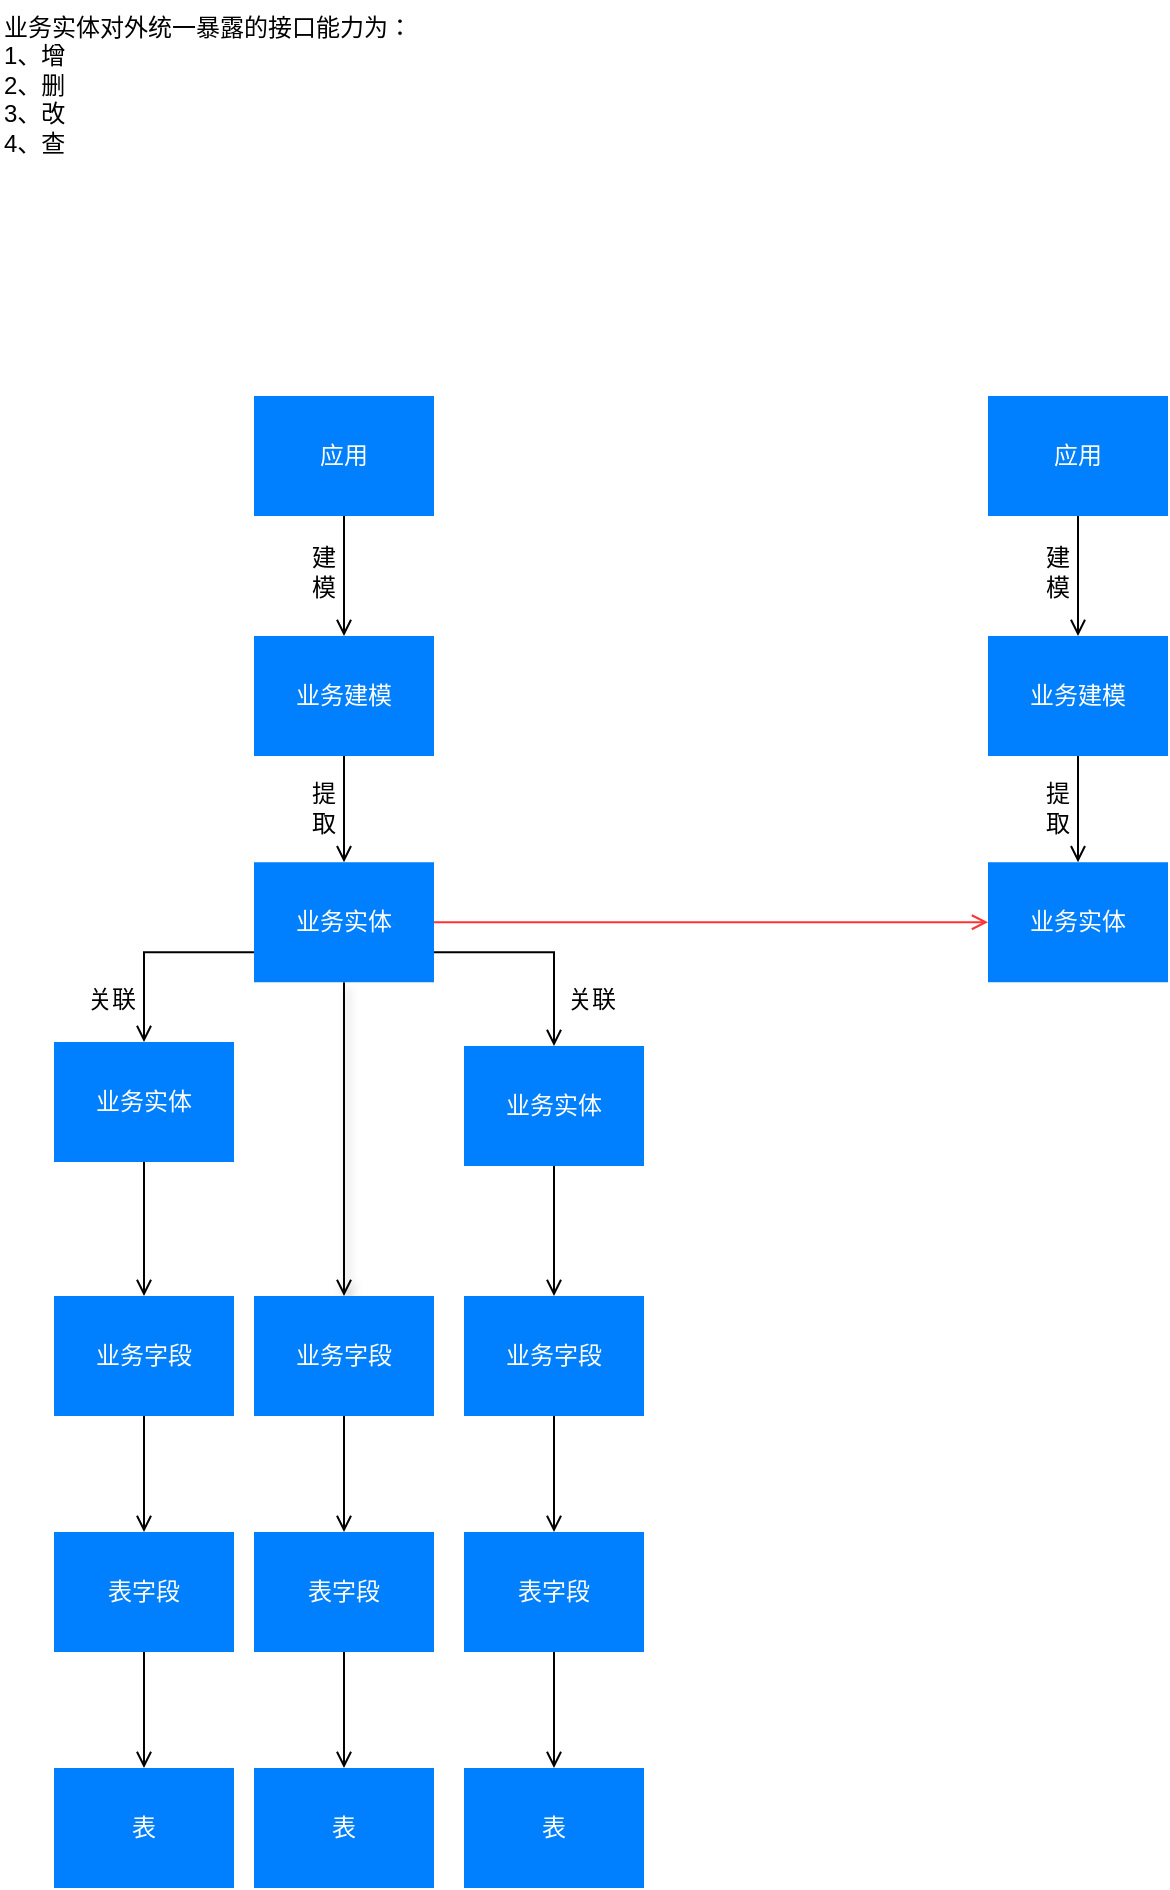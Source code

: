 <mxfile version="20.2.3" type="github">
  <diagram id="jyd061q0N29AtwrCHNUj" name="业务建模">
    <mxGraphModel dx="324" dy="599" grid="0" gridSize="10" guides="1" tooltips="1" connect="1" arrows="1" fold="1" page="1" pageScale="1" pageWidth="827" pageHeight="1169" math="0" shadow="0">
      <root>
        <mxCell id="0" />
        <mxCell id="1" parent="0" />
        <mxCell id="0eqRUm81GAXf0bMq9a5D-3" style="edgeStyle=orthogonalEdgeStyle;rounded=0;orthogonalLoop=1;jettySize=auto;html=1;exitX=0.5;exitY=1;exitDx=0;exitDy=0;endArrow=open;endFill=0;" edge="1" parent="1" source="0eqRUm81GAXf0bMq9a5D-1" target="0eqRUm81GAXf0bMq9a5D-2">
          <mxGeometry relative="1" as="geometry" />
        </mxCell>
        <mxCell id="0eqRUm81GAXf0bMq9a5D-1" value="&lt;font color=&quot;#ffffff&quot;&gt;业务建模&lt;/font&gt;" style="rounded=0;whiteSpace=wrap;html=1;fillColor=#007FFF;strokeColor=none;" vertex="1" parent="1">
          <mxGeometry x="996" y="335" width="90" height="60" as="geometry" />
        </mxCell>
        <mxCell id="wdmTi_9Xw0bsXk3dd9Mw-13" style="edgeStyle=orthogonalEdgeStyle;rounded=0;orthogonalLoop=1;jettySize=auto;html=1;fontSize=20;endArrow=open;endFill=0;exitX=0;exitY=0.75;exitDx=0;exitDy=0;" edge="1" parent="1" source="0eqRUm81GAXf0bMq9a5D-2" target="wdmTi_9Xw0bsXk3dd9Mw-12">
          <mxGeometry relative="1" as="geometry" />
        </mxCell>
        <mxCell id="wdmTi_9Xw0bsXk3dd9Mw-16" style="edgeStyle=orthogonalEdgeStyle;rounded=0;orthogonalLoop=1;jettySize=auto;html=1;exitX=1;exitY=0.5;exitDx=0;exitDy=0;fontSize=12;endArrow=open;endFill=0;fontColor=#FF3333;strokeColor=#FF3333;" edge="1" parent="1" source="0eqRUm81GAXf0bMq9a5D-2" target="wdmTi_9Xw0bsXk3dd9Mw-5">
          <mxGeometry relative="1" as="geometry" />
        </mxCell>
        <mxCell id="wdmTi_9Xw0bsXk3dd9Mw-17" style="edgeStyle=orthogonalEdgeStyle;rounded=0;orthogonalLoop=1;jettySize=auto;html=1;exitX=1;exitY=0.75;exitDx=0;exitDy=0;entryX=0.5;entryY=0;entryDx=0;entryDy=0;fontSize=12;endArrow=open;endFill=0;" edge="1" parent="1" source="0eqRUm81GAXf0bMq9a5D-2" target="wdmTi_9Xw0bsXk3dd9Mw-15">
          <mxGeometry relative="1" as="geometry" />
        </mxCell>
        <mxCell id="wdmTi_9Xw0bsXk3dd9Mw-28" style="edgeStyle=orthogonalEdgeStyle;rounded=0;orthogonalLoop=1;jettySize=auto;html=1;exitX=0.5;exitY=1;exitDx=0;exitDy=0;shadow=1;fontSize=12;fontColor=#FF3333;endArrow=open;endFill=0;strokeColor=#000000;" edge="1" parent="1" source="0eqRUm81GAXf0bMq9a5D-2" target="wdmTi_9Xw0bsXk3dd9Mw-22">
          <mxGeometry relative="1" as="geometry" />
        </mxCell>
        <mxCell id="0eqRUm81GAXf0bMq9a5D-2" value="&lt;font color=&quot;#ffffff&quot;&gt;业务实体&lt;/font&gt;" style="rounded=0;whiteSpace=wrap;html=1;fillColor=#007FFF;strokeColor=none;" vertex="1" parent="1">
          <mxGeometry x="996" y="448.12" width="90" height="60" as="geometry" />
        </mxCell>
        <mxCell id="0eqRUm81GAXf0bMq9a5D-4" value="提取" style="text;html=1;strokeColor=none;fillColor=none;align=center;verticalAlign=middle;whiteSpace=wrap;rounded=0;" vertex="1" parent="1">
          <mxGeometry x="1022" y="395" width="18" height="51" as="geometry" />
        </mxCell>
        <mxCell id="0eqRUm81GAXf0bMq9a5D-8" style="edgeStyle=orthogonalEdgeStyle;rounded=0;orthogonalLoop=1;jettySize=auto;html=1;entryX=0.5;entryY=0;entryDx=0;entryDy=0;endArrow=open;endFill=0;" edge="1" parent="1" source="0eqRUm81GAXf0bMq9a5D-7" target="0eqRUm81GAXf0bMq9a5D-1">
          <mxGeometry relative="1" as="geometry" />
        </mxCell>
        <mxCell id="0eqRUm81GAXf0bMq9a5D-7" value="&lt;font color=&quot;#ffffff&quot;&gt;应用&lt;/font&gt;" style="rounded=0;whiteSpace=wrap;html=1;fillColor=#007FFF;strokeColor=none;" vertex="1" parent="1">
          <mxGeometry x="996" y="215" width="90" height="60" as="geometry" />
        </mxCell>
        <mxCell id="0eqRUm81GAXf0bMq9a5D-9" value="建模" style="text;html=1;strokeColor=none;fillColor=none;align=center;verticalAlign=middle;whiteSpace=wrap;rounded=0;" vertex="1" parent="1">
          <mxGeometry x="1022" y="277" width="18" height="51" as="geometry" />
        </mxCell>
        <mxCell id="wdmTi_9Xw0bsXk3dd9Mw-2" style="edgeStyle=orthogonalEdgeStyle;rounded=0;orthogonalLoop=1;jettySize=auto;html=1;exitX=0.5;exitY=1;exitDx=0;exitDy=0;endArrow=open;endFill=0;" edge="1" parent="1" source="wdmTi_9Xw0bsXk3dd9Mw-3" target="wdmTi_9Xw0bsXk3dd9Mw-5">
          <mxGeometry relative="1" as="geometry" />
        </mxCell>
        <mxCell id="wdmTi_9Xw0bsXk3dd9Mw-3" value="&lt;font color=&quot;#ffffff&quot;&gt;业务建模&lt;/font&gt;" style="rounded=0;whiteSpace=wrap;html=1;fillColor=#007FFF;strokeColor=none;" vertex="1" parent="1">
          <mxGeometry x="1363" y="335" width="90" height="60" as="geometry" />
        </mxCell>
        <mxCell id="wdmTi_9Xw0bsXk3dd9Mw-5" value="&lt;font color=&quot;#ffffff&quot;&gt;业务实体&lt;/font&gt;" style="rounded=0;whiteSpace=wrap;html=1;fillColor=#007FFF;strokeColor=none;" vertex="1" parent="1">
          <mxGeometry x="1363" y="448.12" width="90" height="60" as="geometry" />
        </mxCell>
        <mxCell id="wdmTi_9Xw0bsXk3dd9Mw-6" value="提取" style="text;html=1;strokeColor=none;fillColor=none;align=center;verticalAlign=middle;whiteSpace=wrap;rounded=0;" vertex="1" parent="1">
          <mxGeometry x="1389" y="395" width="18" height="51" as="geometry" />
        </mxCell>
        <mxCell id="wdmTi_9Xw0bsXk3dd9Mw-8" style="edgeStyle=orthogonalEdgeStyle;rounded=0;orthogonalLoop=1;jettySize=auto;html=1;entryX=0.5;entryY=0;entryDx=0;entryDy=0;endArrow=open;endFill=0;" edge="1" parent="1" source="wdmTi_9Xw0bsXk3dd9Mw-9" target="wdmTi_9Xw0bsXk3dd9Mw-3">
          <mxGeometry relative="1" as="geometry" />
        </mxCell>
        <mxCell id="wdmTi_9Xw0bsXk3dd9Mw-9" value="&lt;font color=&quot;#ffffff&quot;&gt;应用&lt;/font&gt;" style="rounded=0;whiteSpace=wrap;html=1;fillColor=#007FFF;strokeColor=none;" vertex="1" parent="1">
          <mxGeometry x="1363" y="215" width="90" height="60" as="geometry" />
        </mxCell>
        <mxCell id="wdmTi_9Xw0bsXk3dd9Mw-10" value="建模" style="text;html=1;strokeColor=none;fillColor=none;align=center;verticalAlign=middle;whiteSpace=wrap;rounded=0;" vertex="1" parent="1">
          <mxGeometry x="1389" y="277" width="18" height="51" as="geometry" />
        </mxCell>
        <mxCell id="wdmTi_9Xw0bsXk3dd9Mw-27" style="edgeStyle=orthogonalEdgeStyle;rounded=0;orthogonalLoop=1;jettySize=auto;html=1;exitX=0.5;exitY=1;exitDx=0;exitDy=0;shadow=0;fontSize=12;fontColor=#FF3333;endArrow=open;endFill=0;strokeColor=#000000;" edge="1" parent="1" source="wdmTi_9Xw0bsXk3dd9Mw-12" target="wdmTi_9Xw0bsXk3dd9Mw-21">
          <mxGeometry relative="1" as="geometry" />
        </mxCell>
        <mxCell id="wdmTi_9Xw0bsXk3dd9Mw-12" value="&lt;font color=&quot;#ffffff&quot;&gt;业务实体&lt;/font&gt;" style="rounded=0;whiteSpace=wrap;html=1;fillColor=#007FFF;strokeColor=none;" vertex="1" parent="1">
          <mxGeometry x="896" y="538" width="90" height="60" as="geometry" />
        </mxCell>
        <mxCell id="wdmTi_9Xw0bsXk3dd9Mw-14" value="关联" style="text;html=1;strokeColor=none;fillColor=none;align=center;verticalAlign=middle;whiteSpace=wrap;rounded=0;fontSize=12;" vertex="1" parent="1">
          <mxGeometry x="906" y="502" width="38" height="30" as="geometry" />
        </mxCell>
        <mxCell id="wdmTi_9Xw0bsXk3dd9Mw-29" style="edgeStyle=orthogonalEdgeStyle;rounded=0;orthogonalLoop=1;jettySize=auto;html=1;exitX=0.5;exitY=1;exitDx=0;exitDy=0;shadow=0;fontSize=12;fontColor=#FF3333;endArrow=open;endFill=0;strokeColor=#000000;" edge="1" parent="1" source="wdmTi_9Xw0bsXk3dd9Mw-15" target="wdmTi_9Xw0bsXk3dd9Mw-23">
          <mxGeometry relative="1" as="geometry" />
        </mxCell>
        <mxCell id="wdmTi_9Xw0bsXk3dd9Mw-15" value="&lt;font color=&quot;#ffffff&quot;&gt;业务实体&lt;/font&gt;" style="rounded=0;whiteSpace=wrap;html=1;fillColor=#007FFF;strokeColor=none;" vertex="1" parent="1">
          <mxGeometry x="1101" y="540" width="90" height="60" as="geometry" />
        </mxCell>
        <mxCell id="wdmTi_9Xw0bsXk3dd9Mw-18" value="关联" style="text;html=1;strokeColor=none;fillColor=none;align=center;verticalAlign=middle;whiteSpace=wrap;rounded=0;fontSize=12;" vertex="1" parent="1">
          <mxGeometry x="1146" y="502" width="38" height="30" as="geometry" />
        </mxCell>
        <mxCell id="wdmTi_9Xw0bsXk3dd9Mw-19" value="业务实体对外统一暴露的接口能力为：&lt;br&gt;1、增&lt;br&gt;2、删&lt;br&gt;3、改&lt;br&gt;4、查" style="text;html=1;strokeColor=none;fillColor=none;align=left;verticalAlign=top;whiteSpace=wrap;rounded=0;fontSize=12;horizontal=1;" vertex="1" parent="1">
          <mxGeometry x="869" y="17" width="256" height="149" as="geometry" />
        </mxCell>
        <mxCell id="wdmTi_9Xw0bsXk3dd9Mw-35" style="edgeStyle=orthogonalEdgeStyle;rounded=0;orthogonalLoop=1;jettySize=auto;html=1;shadow=0;fontSize=12;fontColor=#FF3333;endArrow=open;endFill=0;strokeColor=#000000;" edge="1" parent="1" source="wdmTi_9Xw0bsXk3dd9Mw-21" target="wdmTi_9Xw0bsXk3dd9Mw-31">
          <mxGeometry relative="1" as="geometry" />
        </mxCell>
        <mxCell id="wdmTi_9Xw0bsXk3dd9Mw-21" value="&lt;font color=&quot;#ffffff&quot;&gt;业务字段&lt;/font&gt;" style="rounded=0;whiteSpace=wrap;html=1;fillColor=#007FFF;strokeColor=none;" vertex="1" parent="1">
          <mxGeometry x="896" y="665" width="90" height="60" as="geometry" />
        </mxCell>
        <mxCell id="wdmTi_9Xw0bsXk3dd9Mw-34" style="edgeStyle=orthogonalEdgeStyle;rounded=0;orthogonalLoop=1;jettySize=auto;html=1;exitX=0.5;exitY=1;exitDx=0;exitDy=0;shadow=0;fontSize=12;fontColor=#FF3333;endArrow=open;endFill=0;strokeColor=#000000;" edge="1" parent="1" source="wdmTi_9Xw0bsXk3dd9Mw-22" target="wdmTi_9Xw0bsXk3dd9Mw-30">
          <mxGeometry relative="1" as="geometry" />
        </mxCell>
        <mxCell id="wdmTi_9Xw0bsXk3dd9Mw-22" value="&lt;font color=&quot;#ffffff&quot;&gt;业务字段&lt;/font&gt;" style="rounded=0;whiteSpace=wrap;html=1;fillColor=#007FFF;strokeColor=none;" vertex="1" parent="1">
          <mxGeometry x="996" y="665" width="90" height="60" as="geometry" />
        </mxCell>
        <mxCell id="wdmTi_9Xw0bsXk3dd9Mw-33" style="edgeStyle=orthogonalEdgeStyle;rounded=0;orthogonalLoop=1;jettySize=auto;html=1;exitX=0.5;exitY=1;exitDx=0;exitDy=0;shadow=0;fontSize=12;fontColor=#FF3333;endArrow=open;endFill=0;strokeColor=#000000;" edge="1" parent="1" source="wdmTi_9Xw0bsXk3dd9Mw-23" target="wdmTi_9Xw0bsXk3dd9Mw-32">
          <mxGeometry relative="1" as="geometry" />
        </mxCell>
        <mxCell id="wdmTi_9Xw0bsXk3dd9Mw-23" value="&lt;font color=&quot;#ffffff&quot;&gt;业务字段&lt;/font&gt;" style="rounded=0;whiteSpace=wrap;html=1;fillColor=#007FFF;strokeColor=none;" vertex="1" parent="1">
          <mxGeometry x="1101" y="665" width="90" height="60" as="geometry" />
        </mxCell>
        <mxCell id="wdmTi_9Xw0bsXk3dd9Mw-40" style="edgeStyle=orthogonalEdgeStyle;rounded=0;orthogonalLoop=1;jettySize=auto;html=1;exitX=0.5;exitY=1;exitDx=0;exitDy=0;entryX=0.5;entryY=0;entryDx=0;entryDy=0;shadow=0;fontSize=12;fontColor=#FF3333;endArrow=open;endFill=0;strokeColor=#000000;" edge="1" parent="1" source="wdmTi_9Xw0bsXk3dd9Mw-30" target="wdmTi_9Xw0bsXk3dd9Mw-38">
          <mxGeometry relative="1" as="geometry" />
        </mxCell>
        <mxCell id="wdmTi_9Xw0bsXk3dd9Mw-30" value="&lt;font color=&quot;#ffffff&quot;&gt;表字段&lt;/font&gt;" style="rounded=0;whiteSpace=wrap;html=1;fillColor=#007FFF;strokeColor=none;" vertex="1" parent="1">
          <mxGeometry x="996" y="783" width="90" height="60" as="geometry" />
        </mxCell>
        <mxCell id="wdmTi_9Xw0bsXk3dd9Mw-37" style="edgeStyle=orthogonalEdgeStyle;rounded=0;orthogonalLoop=1;jettySize=auto;html=1;exitX=0.5;exitY=1;exitDx=0;exitDy=0;shadow=0;fontSize=12;fontColor=#FF3333;endArrow=open;endFill=0;strokeColor=#000000;" edge="1" parent="1" source="wdmTi_9Xw0bsXk3dd9Mw-31" target="wdmTi_9Xw0bsXk3dd9Mw-36">
          <mxGeometry relative="1" as="geometry" />
        </mxCell>
        <mxCell id="wdmTi_9Xw0bsXk3dd9Mw-31" value="&lt;font color=&quot;#ffffff&quot;&gt;表字段&lt;/font&gt;" style="rounded=0;whiteSpace=wrap;html=1;fillColor=#007FFF;strokeColor=none;" vertex="1" parent="1">
          <mxGeometry x="896" y="783" width="90" height="60" as="geometry" />
        </mxCell>
        <mxCell id="wdmTi_9Xw0bsXk3dd9Mw-41" style="edgeStyle=orthogonalEdgeStyle;rounded=0;orthogonalLoop=1;jettySize=auto;html=1;exitX=0.5;exitY=1;exitDx=0;exitDy=0;entryX=0.5;entryY=0;entryDx=0;entryDy=0;shadow=0;fontSize=12;fontColor=#FF3333;endArrow=open;endFill=0;strokeColor=#000000;" edge="1" parent="1" source="wdmTi_9Xw0bsXk3dd9Mw-32" target="wdmTi_9Xw0bsXk3dd9Mw-39">
          <mxGeometry relative="1" as="geometry" />
        </mxCell>
        <mxCell id="wdmTi_9Xw0bsXk3dd9Mw-32" value="&lt;font color=&quot;#ffffff&quot;&gt;表字段&lt;/font&gt;" style="rounded=0;whiteSpace=wrap;html=1;fillColor=#007FFF;strokeColor=none;" vertex="1" parent="1">
          <mxGeometry x="1101" y="783" width="90" height="60" as="geometry" />
        </mxCell>
        <mxCell id="wdmTi_9Xw0bsXk3dd9Mw-36" value="&lt;font color=&quot;#ffffff&quot;&gt;表&lt;/font&gt;" style="rounded=0;whiteSpace=wrap;html=1;fillColor=#007FFF;strokeColor=none;" vertex="1" parent="1">
          <mxGeometry x="896" y="901" width="90" height="60" as="geometry" />
        </mxCell>
        <mxCell id="wdmTi_9Xw0bsXk3dd9Mw-38" value="&lt;font color=&quot;#ffffff&quot;&gt;表&lt;/font&gt;" style="rounded=0;whiteSpace=wrap;html=1;fillColor=#007FFF;strokeColor=none;" vertex="1" parent="1">
          <mxGeometry x="996" y="901" width="90" height="60" as="geometry" />
        </mxCell>
        <mxCell id="wdmTi_9Xw0bsXk3dd9Mw-39" value="&lt;font color=&quot;#ffffff&quot;&gt;表&lt;/font&gt;" style="rounded=0;whiteSpace=wrap;html=1;fillColor=#007FFF;strokeColor=none;" vertex="1" parent="1">
          <mxGeometry x="1101" y="901" width="90" height="60" as="geometry" />
        </mxCell>
      </root>
    </mxGraphModel>
  </diagram>
</mxfile>
